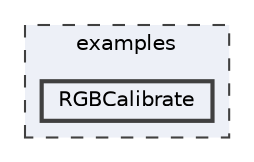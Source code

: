 digraph "/home/runner/work/FastLED/FastLED/examples/RGBCalibrate"
{
 // INTERACTIVE_SVG=YES
 // LATEX_PDF_SIZE
  bgcolor="transparent";
  edge [fontname=Helvetica,fontsize=10,labelfontname=Helvetica,labelfontsize=10];
  node [fontname=Helvetica,fontsize=10,shape=box,height=0.2,width=0.4];
  compound=true
  subgraph clusterdir_d28a4824dc47e487b107a5db32ef43c4 {
    graph [ bgcolor="#edf0f7", pencolor="grey25", label="examples", fontname=Helvetica,fontsize=10 style="filled,dashed", URL="dir_d28a4824dc47e487b107a5db32ef43c4.html",tooltip=""]
  dir_cb1b9eb6ef07f041378e2ece5fbb82ca [label="RGBCalibrate", fillcolor="#edf0f7", color="grey25", style="filled,bold", URL="dir_cb1b9eb6ef07f041378e2ece5fbb82ca.html",tooltip=""];
  }
}
